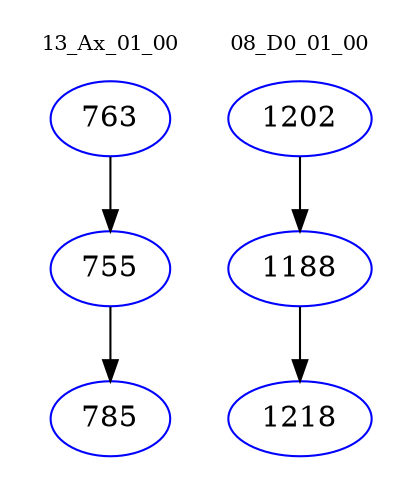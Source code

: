 digraph{
subgraph cluster_0 {
color = white
label = "13_Ax_01_00";
fontsize=10;
T0_763 [label="763", color="blue"]
T0_763 -> T0_755 [color="black"]
T0_755 [label="755", color="blue"]
T0_755 -> T0_785 [color="black"]
T0_785 [label="785", color="blue"]
}
subgraph cluster_1 {
color = white
label = "08_D0_01_00";
fontsize=10;
T1_1202 [label="1202", color="blue"]
T1_1202 -> T1_1188 [color="black"]
T1_1188 [label="1188", color="blue"]
T1_1188 -> T1_1218 [color="black"]
T1_1218 [label="1218", color="blue"]
}
}
